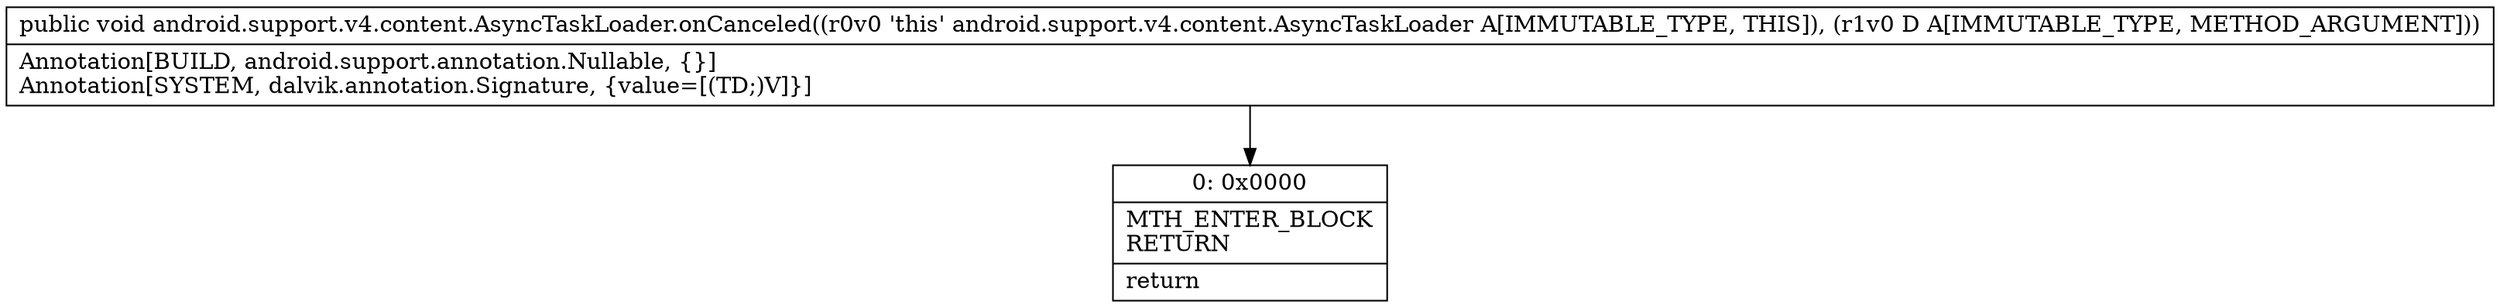 digraph "CFG forandroid.support.v4.content.AsyncTaskLoader.onCanceled(Ljava\/lang\/Object;)V" {
Node_0 [shape=record,label="{0\:\ 0x0000|MTH_ENTER_BLOCK\lRETURN\l|return\l}"];
MethodNode[shape=record,label="{public void android.support.v4.content.AsyncTaskLoader.onCanceled((r0v0 'this' android.support.v4.content.AsyncTaskLoader A[IMMUTABLE_TYPE, THIS]), (r1v0 D A[IMMUTABLE_TYPE, METHOD_ARGUMENT]))  | Annotation[BUILD, android.support.annotation.Nullable, \{\}]\lAnnotation[SYSTEM, dalvik.annotation.Signature, \{value=[(TD;)V]\}]\l}"];
MethodNode -> Node_0;
}

